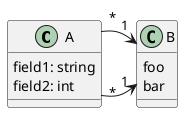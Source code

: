 @startuml
class A {
  field1: string
  field2: int
}

class B{
  foo
  bar
}

A "*" -> "1" B
A "*" -> "1" B
@enduml